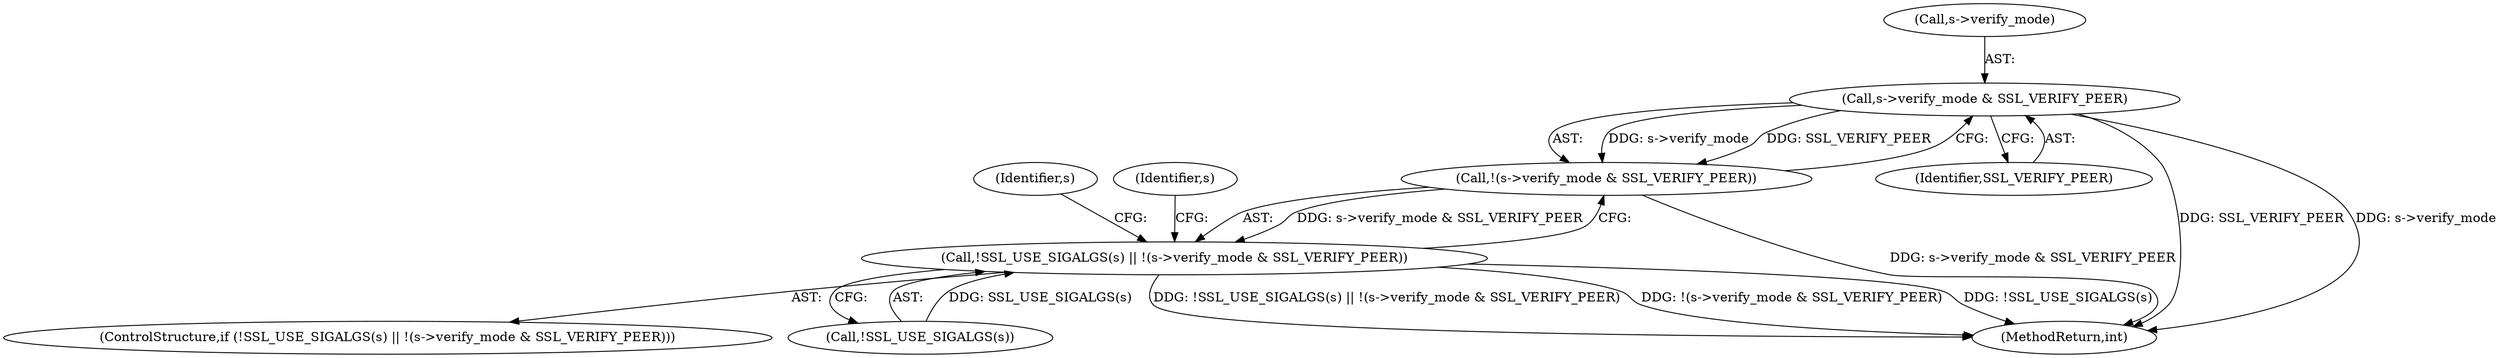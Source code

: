 digraph "0_openssl_a004e72b95835136d3f1ea90517f706c24c03da7@pointer" {
"1001638" [label="(Call,s->verify_mode & SSL_VERIFY_PEER)"];
"1001637" [label="(Call,!(s->verify_mode & SSL_VERIFY_PEER))"];
"1001633" [label="(Call,!SSL_USE_SIGALGS(s) || !(s->verify_mode & SSL_VERIFY_PEER))"];
"1001639" [label="(Call,s->verify_mode)"];
"1001638" [label="(Call,s->verify_mode & SSL_VERIFY_PEER)"];
"1001637" [label="(Call,!(s->verify_mode & SSL_VERIFY_PEER))"];
"1001642" [label="(Identifier,SSL_VERIFY_PEER)"];
"1001632" [label="(ControlStructure,if (!SSL_USE_SIGALGS(s) || !(s->verify_mode & SSL_VERIFY_PEER)))"];
"1001652" [label="(Identifier,s)"];
"1001633" [label="(Call,!SSL_USE_SIGALGS(s) || !(s->verify_mode & SSL_VERIFY_PEER))"];
"1001647" [label="(Identifier,s)"];
"1001634" [label="(Call,!SSL_USE_SIGALGS(s))"];
"1001694" [label="(MethodReturn,int)"];
"1001638" -> "1001637"  [label="AST: "];
"1001638" -> "1001642"  [label="CFG: "];
"1001639" -> "1001638"  [label="AST: "];
"1001642" -> "1001638"  [label="AST: "];
"1001637" -> "1001638"  [label="CFG: "];
"1001638" -> "1001694"  [label="DDG: SSL_VERIFY_PEER"];
"1001638" -> "1001694"  [label="DDG: s->verify_mode"];
"1001638" -> "1001637"  [label="DDG: s->verify_mode"];
"1001638" -> "1001637"  [label="DDG: SSL_VERIFY_PEER"];
"1001637" -> "1001633"  [label="AST: "];
"1001633" -> "1001637"  [label="CFG: "];
"1001637" -> "1001694"  [label="DDG: s->verify_mode & SSL_VERIFY_PEER"];
"1001637" -> "1001633"  [label="DDG: s->verify_mode & SSL_VERIFY_PEER"];
"1001633" -> "1001632"  [label="AST: "];
"1001633" -> "1001634"  [label="CFG: "];
"1001634" -> "1001633"  [label="AST: "];
"1001647" -> "1001633"  [label="CFG: "];
"1001652" -> "1001633"  [label="CFG: "];
"1001633" -> "1001694"  [label="DDG: !SSL_USE_SIGALGS(s) || !(s->verify_mode & SSL_VERIFY_PEER)"];
"1001633" -> "1001694"  [label="DDG: !(s->verify_mode & SSL_VERIFY_PEER)"];
"1001633" -> "1001694"  [label="DDG: !SSL_USE_SIGALGS(s)"];
"1001634" -> "1001633"  [label="DDG: SSL_USE_SIGALGS(s)"];
}
